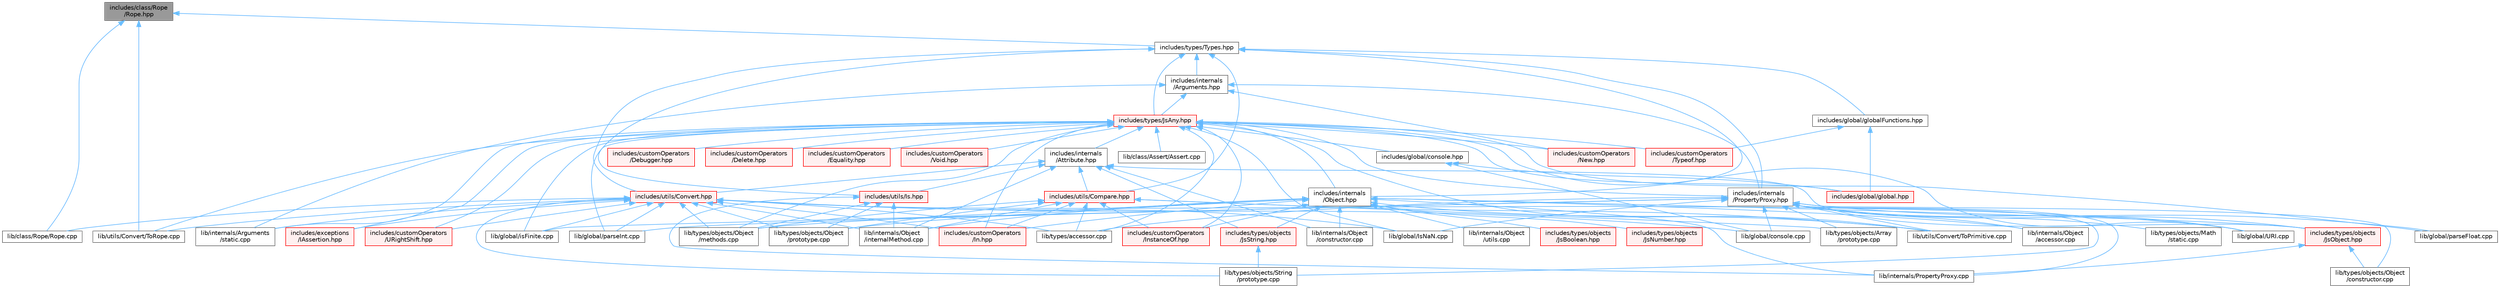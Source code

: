 digraph "includes/class/Rope/Rope.hpp"
{
 // LATEX_PDF_SIZE
  bgcolor="transparent";
  edge [fontname=Helvetica,fontsize=10,labelfontname=Helvetica,labelfontsize=10];
  node [fontname=Helvetica,fontsize=10,shape=box,height=0.2,width=0.4];
  Node1 [id="Node000001",label="includes/class/Rope\l/Rope.hpp",height=0.2,width=0.4,color="gray40", fillcolor="grey60", style="filled", fontcolor="black",tooltip=" "];
  Node1 -> Node2 [id="edge1_Node000001_Node000002",dir="back",color="steelblue1",style="solid",tooltip=" "];
  Node2 [id="Node000002",label="includes/types/Types.hpp",height=0.2,width=0.4,color="grey40", fillcolor="white", style="filled",URL="$Types_8hpp.html",tooltip=" "];
  Node2 -> Node3 [id="edge2_Node000002_Node000003",dir="back",color="steelblue1",style="solid",tooltip=" "];
  Node3 [id="Node000003",label="includes/global/globalFunctions.hpp",height=0.2,width=0.4,color="grey40", fillcolor="white", style="filled",URL="$globalFunctions_8hpp.html",tooltip=" "];
  Node3 -> Node4 [id="edge3_Node000003_Node000004",dir="back",color="steelblue1",style="solid",tooltip=" "];
  Node4 [id="Node000004",label="includes/customOperators\l/Typeof.hpp",height=0.2,width=0.4,color="red", fillcolor="#FFF0F0", style="filled",URL="$Typeof_8hpp.html",tooltip=" "];
  Node3 -> Node6 [id="edge4_Node000003_Node000006",dir="back",color="steelblue1",style="solid",tooltip=" "];
  Node6 [id="Node000006",label="includes/global/global.hpp",height=0.2,width=0.4,color="red", fillcolor="#FFF0F0", style="filled",URL="$global_8hpp.html",tooltip=" "];
  Node2 -> Node9 [id="edge5_Node000002_Node000009",dir="back",color="steelblue1",style="solid",tooltip=" "];
  Node9 [id="Node000009",label="includes/internals\l/Arguments.hpp",height=0.2,width=0.4,color="grey40", fillcolor="white", style="filled",URL="$Arguments_8hpp.html",tooltip=" "];
  Node9 -> Node10 [id="edge6_Node000009_Node000010",dir="back",color="steelblue1",style="solid",tooltip=" "];
  Node10 [id="Node000010",label="includes/customOperators\l/New.hpp",height=0.2,width=0.4,color="red", fillcolor="#FFF0F0", style="filled",URL="$New_8hpp.html",tooltip=" "];
  Node9 -> Node11 [id="edge7_Node000009_Node000011",dir="back",color="steelblue1",style="solid",tooltip=" "];
  Node11 [id="Node000011",label="includes/internals\l/PropertyProxy.hpp",height=0.2,width=0.4,color="grey40", fillcolor="white", style="filled",URL="$PropertyProxy_8hpp.html",tooltip=" "];
  Node11 -> Node12 [id="edge8_Node000011_Node000012",dir="back",color="steelblue1",style="solid",tooltip=" "];
  Node12 [id="Node000012",label="includes/types/objects\l/JsObject.hpp",height=0.2,width=0.4,color="red", fillcolor="#FFF0F0", style="filled",URL="$JsObject_8hpp.html",tooltip=" "];
  Node12 -> Node38 [id="edge9_Node000012_Node000038",dir="back",color="steelblue1",style="solid",tooltip=" "];
  Node38 [id="Node000038",label="lib/internals/PropertyProxy.cpp",height=0.2,width=0.4,color="grey40", fillcolor="white", style="filled",URL="$PropertyProxy_8cpp.html",tooltip=" "];
  Node12 -> Node28 [id="edge10_Node000012_Node000028",dir="back",color="steelblue1",style="solid",tooltip=" "];
  Node28 [id="Node000028",label="lib/types/objects/Object\l/constructor.cpp",height=0.2,width=0.4,color="grey40", fillcolor="white", style="filled",URL="$types_2objects_2Object_2constructor_8cpp.html",tooltip=" "];
  Node11 -> Node46 [id="edge11_Node000011_Node000046",dir="back",color="steelblue1",style="solid",tooltip=" "];
  Node46 [id="Node000046",label="lib/global/IsNaN.cpp",height=0.2,width=0.4,color="grey40", fillcolor="white", style="filled",URL="$IsNaN_8cpp.html",tooltip=" "];
  Node11 -> Node47 [id="edge12_Node000011_Node000047",dir="back",color="steelblue1",style="solid",tooltip=" "];
  Node47 [id="Node000047",label="lib/global/URI.cpp",height=0.2,width=0.4,color="grey40", fillcolor="white", style="filled",URL="$URI_8cpp.html",tooltip=" "];
  Node11 -> Node48 [id="edge13_Node000011_Node000048",dir="back",color="steelblue1",style="solid",tooltip=" "];
  Node48 [id="Node000048",label="lib/global/console.cpp",height=0.2,width=0.4,color="grey40", fillcolor="white", style="filled",URL="$console_8cpp.html",tooltip=" "];
  Node11 -> Node49 [id="edge14_Node000011_Node000049",dir="back",color="steelblue1",style="solid",tooltip=" "];
  Node49 [id="Node000049",label="lib/global/isFinite.cpp",height=0.2,width=0.4,color="grey40", fillcolor="white", style="filled",URL="$isFinite_8cpp.html",tooltip=" "];
  Node11 -> Node50 [id="edge15_Node000011_Node000050",dir="back",color="steelblue1",style="solid",tooltip=" "];
  Node50 [id="Node000050",label="lib/global/parseFloat.cpp",height=0.2,width=0.4,color="grey40", fillcolor="white", style="filled",URL="$parseFloat_8cpp.html",tooltip=" "];
  Node11 -> Node51 [id="edge16_Node000011_Node000051",dir="back",color="steelblue1",style="solid",tooltip=" "];
  Node51 [id="Node000051",label="lib/global/parseInt.cpp",height=0.2,width=0.4,color="grey40", fillcolor="white", style="filled",URL="$parseInt_8cpp.html",tooltip=" "];
  Node11 -> Node52 [id="edge17_Node000011_Node000052",dir="back",color="steelblue1",style="solid",tooltip=" "];
  Node52 [id="Node000052",label="lib/internals/Object\l/accessor.cpp",height=0.2,width=0.4,color="grey40", fillcolor="white", style="filled",URL="$internals_2Object_2accessor_8cpp.html",tooltip=" "];
  Node11 -> Node38 [id="edge18_Node000011_Node000038",dir="back",color="steelblue1",style="solid",tooltip=" "];
  Node11 -> Node20 [id="edge19_Node000011_Node000020",dir="back",color="steelblue1",style="solid",tooltip=" "];
  Node20 [id="Node000020",label="lib/types/accessor.cpp",height=0.2,width=0.4,color="grey40", fillcolor="white", style="filled",URL="$types_2accessor_8cpp.html",tooltip=" "];
  Node11 -> Node37 [id="edge20_Node000011_Node000037",dir="back",color="steelblue1",style="solid",tooltip=" "];
  Node37 [id="Node000037",label="lib/types/objects/Array\l/prototype.cpp",height=0.2,width=0.4,color="grey40", fillcolor="white", style="filled",URL="$Array_2prototype_8cpp.html",tooltip=" "];
  Node11 -> Node53 [id="edge21_Node000011_Node000053",dir="back",color="steelblue1",style="solid",tooltip=" "];
  Node53 [id="Node000053",label="lib/types/objects/Math\l/static.cpp",height=0.2,width=0.4,color="grey40", fillcolor="white", style="filled",URL="$types_2objects_2Math_2static_8cpp.html",tooltip=" "];
  Node11 -> Node28 [id="edge22_Node000011_Node000028",dir="back",color="steelblue1",style="solid",tooltip=" "];
  Node11 -> Node54 [id="edge23_Node000011_Node000054",dir="back",color="steelblue1",style="solid",tooltip=" "];
  Node54 [id="Node000054",label="lib/types/objects/String\l/prototype.cpp",height=0.2,width=0.4,color="grey40", fillcolor="white", style="filled",URL="$String_2prototype_8cpp.html",tooltip=" "];
  Node11 -> Node55 [id="edge24_Node000011_Node000055",dir="back",color="steelblue1",style="solid",tooltip=" "];
  Node55 [id="Node000055",label="lib/utils/Convert/ToPrimitive.cpp",height=0.2,width=0.4,color="grey40", fillcolor="white", style="filled",URL="$ToPrimitive_8cpp.html",tooltip=" "];
  Node9 -> Node56 [id="edge25_Node000009_Node000056",dir="back",color="steelblue1",style="solid",tooltip=" "];
  Node56 [id="Node000056",label="includes/types/JsAny.hpp",height=0.2,width=0.4,color="red", fillcolor="#FFF0F0", style="filled",URL="$JsAny_8hpp.html",tooltip=" "];
  Node56 -> Node57 [id="edge26_Node000056_Node000057",dir="back",color="steelblue1",style="solid",tooltip=" "];
  Node57 [id="Node000057",label="includes/customOperators\l/Debugger.hpp",height=0.2,width=0.4,color="red", fillcolor="#FFF0F0", style="filled",URL="$Debugger_8hpp.html",tooltip=" "];
  Node56 -> Node58 [id="edge27_Node000056_Node000058",dir="back",color="steelblue1",style="solid",tooltip=" "];
  Node58 [id="Node000058",label="includes/customOperators\l/Delete.hpp",height=0.2,width=0.4,color="red", fillcolor="#FFF0F0", style="filled",URL="$Delete_8hpp.html",tooltip=" "];
  Node56 -> Node59 [id="edge28_Node000056_Node000059",dir="back",color="steelblue1",style="solid",tooltip=" "];
  Node59 [id="Node000059",label="includes/customOperators\l/Equality.hpp",height=0.2,width=0.4,color="red", fillcolor="#FFF0F0", style="filled",URL="$Equality_8hpp.html",tooltip=" "];
  Node56 -> Node60 [id="edge29_Node000056_Node000060",dir="back",color="steelblue1",style="solid",tooltip=" "];
  Node60 [id="Node000060",label="includes/customOperators\l/In.hpp",height=0.2,width=0.4,color="red", fillcolor="#FFF0F0", style="filled",URL="$In_8hpp.html",tooltip=" "];
  Node56 -> Node61 [id="edge30_Node000056_Node000061",dir="back",color="steelblue1",style="solid",tooltip=" "];
  Node61 [id="Node000061",label="includes/customOperators\l/InstanceOf.hpp",height=0.2,width=0.4,color="red", fillcolor="#FFF0F0", style="filled",URL="$InstanceOf_8hpp.html",tooltip=" "];
  Node56 -> Node10 [id="edge31_Node000056_Node000010",dir="back",color="steelblue1",style="solid",tooltip=" "];
  Node56 -> Node4 [id="edge32_Node000056_Node000004",dir="back",color="steelblue1",style="solid",tooltip=" "];
  Node56 -> Node62 [id="edge33_Node000056_Node000062",dir="back",color="steelblue1",style="solid",tooltip=" "];
  Node62 [id="Node000062",label="includes/customOperators\l/URightShift.hpp",height=0.2,width=0.4,color="red", fillcolor="#FFF0F0", style="filled",URL="$URightShift_8hpp.html",tooltip=" "];
  Node56 -> Node63 [id="edge34_Node000056_Node000063",dir="back",color="steelblue1",style="solid",tooltip=" "];
  Node63 [id="Node000063",label="includes/customOperators\l/Void.hpp",height=0.2,width=0.4,color="red", fillcolor="#FFF0F0", style="filled",URL="$Void_8hpp.html",tooltip=" "];
  Node56 -> Node64 [id="edge35_Node000056_Node000064",dir="back",color="steelblue1",style="solid",tooltip=" "];
  Node64 [id="Node000064",label="includes/exceptions\l/IAssertion.hpp",height=0.2,width=0.4,color="red", fillcolor="#FFF0F0", style="filled",URL="$IAssertion_8hpp.html",tooltip=" "];
  Node56 -> Node67 [id="edge36_Node000056_Node000067",dir="back",color="steelblue1",style="solid",tooltip=" "];
  Node67 [id="Node000067",label="includes/global/console.hpp",height=0.2,width=0.4,color="grey40", fillcolor="white", style="filled",URL="$console_8hpp.html",tooltip=" "];
  Node67 -> Node6 [id="edge37_Node000067_Node000006",dir="back",color="steelblue1",style="solid",tooltip=" "];
  Node67 -> Node48 [id="edge38_Node000067_Node000048",dir="back",color="steelblue1",style="solid",tooltip=" "];
  Node56 -> Node6 [id="edge39_Node000056_Node000006",dir="back",color="steelblue1",style="solid",tooltip=" "];
  Node56 -> Node68 [id="edge40_Node000056_Node000068",dir="back",color="steelblue1",style="solid",tooltip=" "];
  Node68 [id="Node000068",label="includes/internals\l/Attribute.hpp",height=0.2,width=0.4,color="grey40", fillcolor="white", style="filled",URL="$Attribute_8hpp.html",tooltip=" "];
  Node68 -> Node12 [id="edge41_Node000068_Node000012",dir="back",color="steelblue1",style="solid",tooltip=" "];
  Node68 -> Node69 [id="edge42_Node000068_Node000069",dir="back",color="steelblue1",style="solid",tooltip=" "];
  Node69 [id="Node000069",label="includes/types/objects\l/JsString.hpp",height=0.2,width=0.4,color="red", fillcolor="#FFF0F0", style="filled",URL="$JsString_8hpp.html",tooltip=" "];
  Node69 -> Node54 [id="edge43_Node000069_Node000054",dir="back",color="steelblue1",style="solid",tooltip=" "];
  Node68 -> Node71 [id="edge44_Node000068_Node000071",dir="back",color="steelblue1",style="solid",tooltip=" "];
  Node71 [id="Node000071",label="includes/utils/Compare.hpp",height=0.2,width=0.4,color="red", fillcolor="#FFF0F0", style="filled",URL="$Compare_8hpp.html",tooltip=" "];
  Node71 -> Node60 [id="edge45_Node000071_Node000060",dir="back",color="steelblue1",style="solid",tooltip=" "];
  Node71 -> Node61 [id="edge46_Node000071_Node000061",dir="back",color="steelblue1",style="solid",tooltip=" "];
  Node71 -> Node72 [id="edge47_Node000071_Node000072",dir="back",color="steelblue1",style="solid",tooltip=" "];
  Node72 [id="Node000072",label="lib/internals/Object\l/internalMethod.cpp",height=0.2,width=0.4,color="grey40", fillcolor="white", style="filled",URL="$internals_2Object_2internalMethod_8cpp.html",tooltip=" "];
  Node71 -> Node20 [id="edge48_Node000071_Node000020",dir="back",color="steelblue1",style="solid",tooltip=" "];
  Node71 -> Node37 [id="edge49_Node000071_Node000037",dir="back",color="steelblue1",style="solid",tooltip=" "];
  Node71 -> Node29 [id="edge50_Node000071_Node000029",dir="back",color="steelblue1",style="solid",tooltip=" "];
  Node29 [id="Node000029",label="lib/types/objects/Object\l/methods.cpp",height=0.2,width=0.4,color="grey40", fillcolor="white", style="filled",URL="$Object_2methods_8cpp.html",tooltip=" "];
  Node71 -> Node30 [id="edge51_Node000071_Node000030",dir="back",color="steelblue1",style="solid",tooltip=" "];
  Node30 [id="Node000030",label="lib/types/objects/Object\l/prototype.cpp",height=0.2,width=0.4,color="grey40", fillcolor="white", style="filled",URL="$Object_2prototype_8cpp.html",tooltip=" "];
  Node71 -> Node55 [id="edge52_Node000071_Node000055",dir="back",color="steelblue1",style="solid",tooltip=" "];
  Node68 -> Node73 [id="edge53_Node000068_Node000073",dir="back",color="steelblue1",style="solid",tooltip=" "];
  Node73 [id="Node000073",label="includes/utils/Convert.hpp",height=0.2,width=0.4,color="red", fillcolor="#FFF0F0", style="filled",URL="$Convert_8hpp.html",tooltip=" "];
  Node73 -> Node60 [id="edge54_Node000073_Node000060",dir="back",color="steelblue1",style="solid",tooltip=" "];
  Node73 -> Node62 [id="edge55_Node000073_Node000062",dir="back",color="steelblue1",style="solid",tooltip=" "];
  Node73 -> Node64 [id="edge56_Node000073_Node000064",dir="back",color="steelblue1",style="solid",tooltip=" "];
  Node73 -> Node75 [id="edge57_Node000073_Node000075",dir="back",color="steelblue1",style="solid",tooltip=" "];
  Node75 [id="Node000075",label="lib/class/Rope/Rope.cpp",height=0.2,width=0.4,color="grey40", fillcolor="white", style="filled",URL="$Rope_8cpp.html",tooltip=" "];
  Node73 -> Node46 [id="edge58_Node000073_Node000046",dir="back",color="steelblue1",style="solid",tooltip=" "];
  Node73 -> Node47 [id="edge59_Node000073_Node000047",dir="back",color="steelblue1",style="solid",tooltip=" "];
  Node73 -> Node48 [id="edge60_Node000073_Node000048",dir="back",color="steelblue1",style="solid",tooltip=" "];
  Node73 -> Node49 [id="edge61_Node000073_Node000049",dir="back",color="steelblue1",style="solid",tooltip=" "];
  Node73 -> Node51 [id="edge62_Node000073_Node000051",dir="back",color="steelblue1",style="solid",tooltip=" "];
  Node73 -> Node19 [id="edge63_Node000073_Node000019",dir="back",color="steelblue1",style="solid",tooltip=" "];
  Node19 [id="Node000019",label="lib/internals/Arguments\l/static.cpp",height=0.2,width=0.4,color="grey40", fillcolor="white", style="filled",URL="$internals_2Arguments_2static_8cpp.html",tooltip=" "];
  Node73 -> Node72 [id="edge64_Node000073_Node000072",dir="back",color="steelblue1",style="solid",tooltip=" "];
  Node73 -> Node20 [id="edge65_Node000073_Node000020",dir="back",color="steelblue1",style="solid",tooltip=" "];
  Node73 -> Node29 [id="edge66_Node000073_Node000029",dir="back",color="steelblue1",style="solid",tooltip=" "];
  Node73 -> Node30 [id="edge67_Node000073_Node000030",dir="back",color="steelblue1",style="solid",tooltip=" "];
  Node73 -> Node54 [id="edge68_Node000073_Node000054",dir="back",color="steelblue1",style="solid",tooltip=" "];
  Node73 -> Node106 [id="edge69_Node000073_Node000106",dir="back",color="steelblue1",style="solid",tooltip=" "];
  Node106 [id="Node000106",label="lib/utils/Convert/ToRope.cpp",height=0.2,width=0.4,color="grey40", fillcolor="white", style="filled",URL="$ToRope_8cpp.html",tooltip=" "];
  Node68 -> Node110 [id="edge70_Node000068_Node000110",dir="back",color="steelblue1",style="solid",tooltip=" "];
  Node110 [id="Node000110",label="includes/utils/Is.hpp",height=0.2,width=0.4,color="red", fillcolor="#FFF0F0", style="filled",URL="$Is_8hpp.html",tooltip=" "];
  Node110 -> Node72 [id="edge71_Node000110_Node000072",dir="back",color="steelblue1",style="solid",tooltip=" "];
  Node110 -> Node38 [id="edge72_Node000110_Node000038",dir="back",color="steelblue1",style="solid",tooltip=" "];
  Node110 -> Node29 [id="edge73_Node000110_Node000029",dir="back",color="steelblue1",style="solid",tooltip=" "];
  Node110 -> Node30 [id="edge74_Node000110_Node000030",dir="back",color="steelblue1",style="solid",tooltip=" "];
  Node68 -> Node111 [id="edge75_Node000068_Node000111",dir="back",color="steelblue1",style="solid",tooltip=" "];
  Node111 [id="Node000111",label="lib/internals/Object\l/constructor.cpp",height=0.2,width=0.4,color="grey40", fillcolor="white", style="filled",URL="$internals_2Object_2constructor_8cpp.html",tooltip=" "];
  Node68 -> Node72 [id="edge76_Node000068_Node000072",dir="back",color="steelblue1",style="solid",tooltip=" "];
  Node56 -> Node112 [id="edge77_Node000056_Node000112",dir="back",color="steelblue1",style="solid",tooltip=" "];
  Node112 [id="Node000112",label="includes/internals\l/Object.hpp",height=0.2,width=0.4,color="grey40", fillcolor="white", style="filled",URL="$Object_8hpp.html",tooltip=" "];
  Node112 -> Node60 [id="edge78_Node000112_Node000060",dir="back",color="steelblue1",style="solid",tooltip=" "];
  Node112 -> Node61 [id="edge79_Node000112_Node000061",dir="back",color="steelblue1",style="solid",tooltip=" "];
  Node112 -> Node113 [id="edge80_Node000112_Node000113",dir="back",color="steelblue1",style="solid",tooltip=" "];
  Node113 [id="Node000113",label="includes/types/objects\l/JsBoolean.hpp",height=0.2,width=0.4,color="red", fillcolor="#FFF0F0", style="filled",URL="$JsBoolean_8hpp.html",tooltip=" "];
  Node112 -> Node114 [id="edge81_Node000112_Node000114",dir="back",color="steelblue1",style="solid",tooltip=" "];
  Node114 [id="Node000114",label="includes/types/objects\l/JsNumber.hpp",height=0.2,width=0.4,color="red", fillcolor="#FFF0F0", style="filled",URL="$JsNumber_8hpp.html",tooltip=" "];
  Node112 -> Node12 [id="edge82_Node000112_Node000012",dir="back",color="steelblue1",style="solid",tooltip=" "];
  Node112 -> Node69 [id="edge83_Node000112_Node000069",dir="back",color="steelblue1",style="solid",tooltip=" "];
  Node112 -> Node52 [id="edge84_Node000112_Node000052",dir="back",color="steelblue1",style="solid",tooltip=" "];
  Node112 -> Node111 [id="edge85_Node000112_Node000111",dir="back",color="steelblue1",style="solid",tooltip=" "];
  Node112 -> Node72 [id="edge86_Node000112_Node000072",dir="back",color="steelblue1",style="solid",tooltip=" "];
  Node112 -> Node115 [id="edge87_Node000112_Node000115",dir="back",color="steelblue1",style="solid",tooltip=" "];
  Node115 [id="Node000115",label="lib/internals/Object\l/utils.cpp",height=0.2,width=0.4,color="grey40", fillcolor="white", style="filled",URL="$utils_8cpp.html",tooltip=" "];
  Node112 -> Node38 [id="edge88_Node000112_Node000038",dir="back",color="steelblue1",style="solid",tooltip=" "];
  Node112 -> Node29 [id="edge89_Node000112_Node000029",dir="back",color="steelblue1",style="solid",tooltip=" "];
  Node112 -> Node30 [id="edge90_Node000112_Node000030",dir="back",color="steelblue1",style="solid",tooltip=" "];
  Node112 -> Node55 [id="edge91_Node000112_Node000055",dir="back",color="steelblue1",style="solid",tooltip=" "];
  Node56 -> Node11 [id="edge92_Node000056_Node000011",dir="back",color="steelblue1",style="solid",tooltip=" "];
  Node56 -> Node8 [id="edge93_Node000056_Node000008",dir="back",color="steelblue1",style="solid",tooltip=" "];
  Node8 [id="Node000008",label="lib/class/Assert/Assert.cpp",height=0.2,width=0.4,color="grey40", fillcolor="white", style="filled",URL="$Assert_8cpp.html",tooltip=" "];
  Node56 -> Node46 [id="edge94_Node000056_Node000046",dir="back",color="steelblue1",style="solid",tooltip=" "];
  Node56 -> Node47 [id="edge95_Node000056_Node000047",dir="back",color="steelblue1",style="solid",tooltip=" "];
  Node56 -> Node49 [id="edge96_Node000056_Node000049",dir="back",color="steelblue1",style="solid",tooltip=" "];
  Node56 -> Node50 [id="edge97_Node000056_Node000050",dir="back",color="steelblue1",style="solid",tooltip=" "];
  Node56 -> Node51 [id="edge98_Node000056_Node000051",dir="back",color="steelblue1",style="solid",tooltip=" "];
  Node56 -> Node19 [id="edge99_Node000056_Node000019",dir="back",color="steelblue1",style="solid",tooltip=" "];
  Node56 -> Node20 [id="edge100_Node000056_Node000020",dir="back",color="steelblue1",style="solid",tooltip=" "];
  Node56 -> Node29 [id="edge101_Node000056_Node000029",dir="back",color="steelblue1",style="solid",tooltip=" "];
  Node56 -> Node55 [id="edge102_Node000056_Node000055",dir="back",color="steelblue1",style="solid",tooltip=" "];
  Node56 -> Node106 [id="edge103_Node000056_Node000106",dir="back",color="steelblue1",style="solid",tooltip=" "];
  Node9 -> Node19 [id="edge104_Node000009_Node000019",dir="back",color="steelblue1",style="solid",tooltip=" "];
  Node2 -> Node112 [id="edge105_Node000002_Node000112",dir="back",color="steelblue1",style="solid",tooltip=" "];
  Node2 -> Node11 [id="edge106_Node000002_Node000011",dir="back",color="steelblue1",style="solid",tooltip=" "];
  Node2 -> Node56 [id="edge107_Node000002_Node000056",dir="back",color="steelblue1",style="solid",tooltip=" "];
  Node2 -> Node71 [id="edge108_Node000002_Node000071",dir="back",color="steelblue1",style="solid",tooltip=" "];
  Node2 -> Node73 [id="edge109_Node000002_Node000073",dir="back",color="steelblue1",style="solid",tooltip=" "];
  Node2 -> Node110 [id="edge110_Node000002_Node000110",dir="back",color="steelblue1",style="solid",tooltip=" "];
  Node1 -> Node75 [id="edge111_Node000001_Node000075",dir="back",color="steelblue1",style="solid",tooltip=" "];
  Node1 -> Node106 [id="edge112_Node000001_Node000106",dir="back",color="steelblue1",style="solid",tooltip=" "];
}
